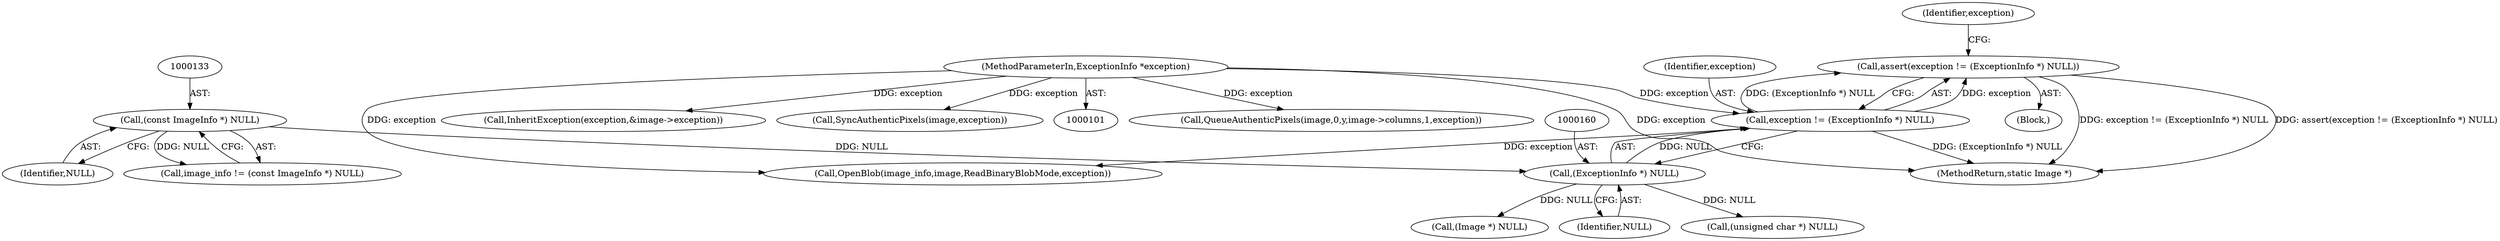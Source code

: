digraph "0_ImageMagick_126c7c98ea788241922c30df4a5633ea692cf8df@API" {
"1000156" [label="(Call,assert(exception != (ExceptionInfo *) NULL))"];
"1000157" [label="(Call,exception != (ExceptionInfo *) NULL)"];
"1000103" [label="(MethodParameterIn,ExceptionInfo *exception)"];
"1000159" [label="(Call,(ExceptionInfo *) NULL)"];
"1000132" [label="(Call,(const ImageInfo *) NULL)"];
"1000385" [label="(Call,InheritException(exception,&image->exception))"];
"1000490" [label="(Call,QueueAuthenticPixels(image,0,y,image->columns,1,exception))"];
"1000130" [label="(Call,image_info != (const ImageInfo *) NULL)"];
"1000157" [label="(Call,exception != (ExceptionInfo *) NULL)"];
"1000104" [label="(Block,)"];
"1000165" [label="(Identifier,exception)"];
"1000189" [label="(Call,(Image *) NULL)"];
"1000161" [label="(Identifier,NULL)"];
"1000156" [label="(Call,assert(exception != (ExceptionInfo *) NULL))"];
"1000548" [label="(Call,SyncAuthenticPixels(image,exception))"];
"1000159" [label="(Call,(ExceptionInfo *) NULL)"];
"1000103" [label="(MethodParameterIn,ExceptionInfo *exception)"];
"1000134" [label="(Identifier,NULL)"];
"1000174" [label="(Call,OpenBlob(image_info,image,ReadBinaryBlobMode,exception))"];
"1000132" [label="(Call,(const ImageInfo *) NULL)"];
"1000260" [label="(Call,(unsigned char *) NULL)"];
"1000158" [label="(Identifier,exception)"];
"1000583" [label="(MethodReturn,static Image *)"];
"1000156" -> "1000104"  [label="AST: "];
"1000156" -> "1000157"  [label="CFG: "];
"1000157" -> "1000156"  [label="AST: "];
"1000165" -> "1000156"  [label="CFG: "];
"1000156" -> "1000583"  [label="DDG: exception != (ExceptionInfo *) NULL"];
"1000156" -> "1000583"  [label="DDG: assert(exception != (ExceptionInfo *) NULL)"];
"1000157" -> "1000156"  [label="DDG: exception"];
"1000157" -> "1000156"  [label="DDG: (ExceptionInfo *) NULL"];
"1000157" -> "1000159"  [label="CFG: "];
"1000158" -> "1000157"  [label="AST: "];
"1000159" -> "1000157"  [label="AST: "];
"1000157" -> "1000583"  [label="DDG: (ExceptionInfo *) NULL"];
"1000103" -> "1000157"  [label="DDG: exception"];
"1000159" -> "1000157"  [label="DDG: NULL"];
"1000157" -> "1000174"  [label="DDG: exception"];
"1000103" -> "1000101"  [label="AST: "];
"1000103" -> "1000583"  [label="DDG: exception"];
"1000103" -> "1000174"  [label="DDG: exception"];
"1000103" -> "1000385"  [label="DDG: exception"];
"1000103" -> "1000490"  [label="DDG: exception"];
"1000103" -> "1000548"  [label="DDG: exception"];
"1000159" -> "1000161"  [label="CFG: "];
"1000160" -> "1000159"  [label="AST: "];
"1000161" -> "1000159"  [label="AST: "];
"1000132" -> "1000159"  [label="DDG: NULL"];
"1000159" -> "1000189"  [label="DDG: NULL"];
"1000159" -> "1000260"  [label="DDG: NULL"];
"1000132" -> "1000130"  [label="AST: "];
"1000132" -> "1000134"  [label="CFG: "];
"1000133" -> "1000132"  [label="AST: "];
"1000134" -> "1000132"  [label="AST: "];
"1000130" -> "1000132"  [label="CFG: "];
"1000132" -> "1000130"  [label="DDG: NULL"];
}
